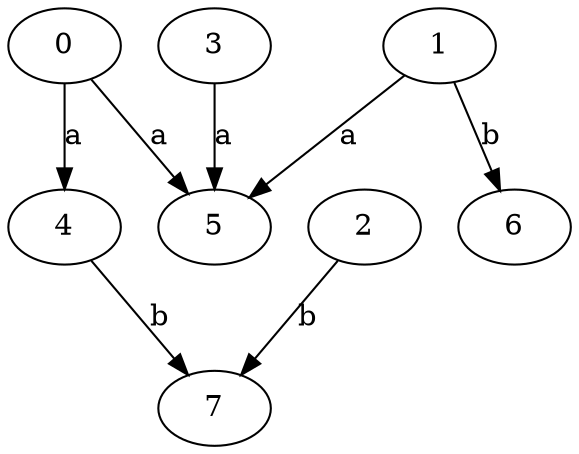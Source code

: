strict digraph  {
3;
4;
0;
5;
6;
7;
1;
2;
3 -> 5  [label=a];
4 -> 7  [label=b];
0 -> 4  [label=a];
0 -> 5  [label=a];
1 -> 5  [label=a];
1 -> 6  [label=b];
2 -> 7  [label=b];
}
